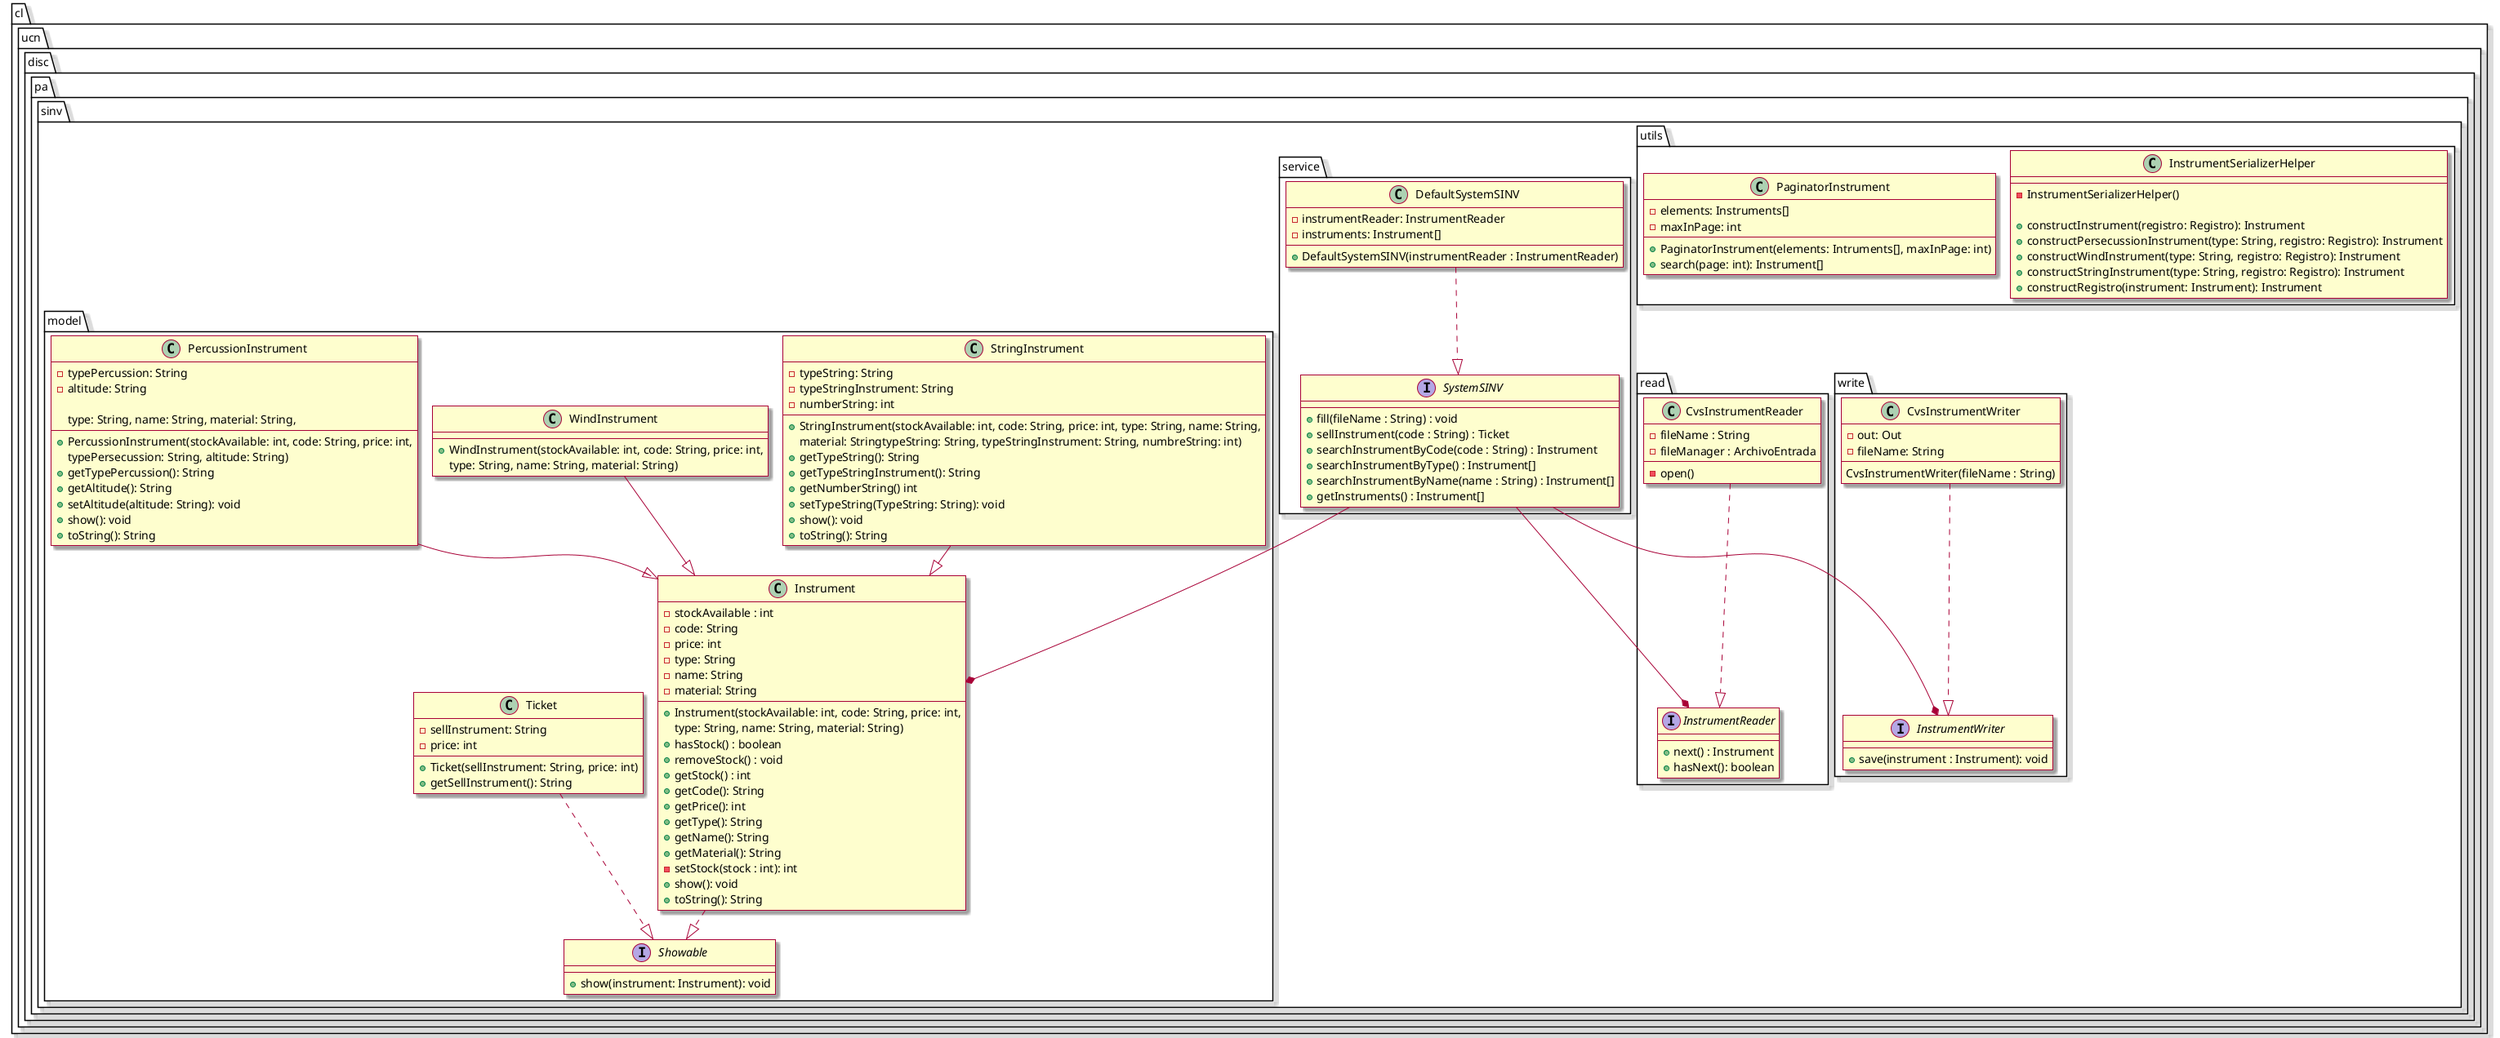 @startuml
!pragma layout smetana
skin rose

package cl.ucn.disc.pa.sinv {
    package utils {
        class InstrumentSerializerHelper {

            - InstrumentSerializerHelper()

            + constructInstrument(registro: Registro): Instrument
            + constructPersecussionInstrument(type: String, registro: Registro): Instrument
            + constructWindInstrument(type: String, registro: Registro): Instrument
            + constructStringInstrument(type: String, registro: Registro): Instrument
            + constructRegistro(instrument: Instrument): Instrument
        }

        class PaginatorInstrument {
            - elements: Instruments[]
            - maxInPage: int

            + PaginatorInstrument(elements: Intruments[], maxInPage: int)
            + search(page: int): Instrument[]
        }
    }

    package read {
        interface InstrumentReader {
            + next() : Instrument
            + hasNext(): boolean
        }

        class CvsInstrumentReader {
            - fileName : String
            - fileManager : ArchivoEntrada

            - open()
        }
    }

    package write {

        interface InstrumentWriter {
            + save(instrument : Instrument): void
        }

        class CvsInstrumentWriter {
            - out: Out
            - fileName: String

            CvsInstrumentWriter(fileName : String)
        }


    }

    package service {
        interface SystemSINV {
            + fill(fileName : String) : void
            + sellInstrument(code : String) : Ticket
            + searchInstrumentByCode(code : String) : Instrument
            + searchInstrumentByType() : Instrument[]
            + searchInstrumentByName(name : String) : Instrument[]
            + getInstruments() : Instrument[]
        }

        class DefaultSystemSINV {
            - instrumentReader: InstrumentReader
            - instruments: Instrument[]

            + DefaultSystemSINV(instrumentReader : InstrumentReader)

        }

    }

    package model {
        class Instrument {
            - stockAvailable : int
            - code: String
            - price: int
            - type: String
            - name: String
            - material: String

            + Instrument(stockAvailable: int, code: String, price: int,
             type: String, name: String, material: String)
            + hasStock() : boolean
            + removeStock() : void
            + getStock() : int
            + getCode(): String
            + getPrice(): int
            + getType(): String
            + getName(): String
            + getMaterial(): String
            - setStock(stock : int): int
            + show(): void
            + toString(): String

        }

        class StringInstrument {
            - typeString: String
            - typeStringInstrument: String
            - numberString: int

            + StringInstrument(stockAvailable: int, code: String, price: int, type: String, name: String,
            material: StringtypeString: String, typeStringInstrument: String, numbreString: int)
            + getTypeString(): String
            + getTypeStringInstrument(): String
            + getNumberString() int
            + setTypeString(TypeString: String): void
            + show(): void
            + toString(): String
        }

        class WindInstrument {

            + WindInstrument(stockAvailable: int, code: String, price: int,
                                          type: String, name: String, material: String)


        }

        class PercussionInstrument {
            - typePercussion: String
            - altitude: String

            + PercussionInstrument(stockAvailable: int, code: String, price: int,
                                   type: String, name: String, material: String,
                                   typePersecussion: String, altitude: String)
            + getTypePercussion(): String
            + getAltitude(): String
            + setAltitude(altitude: String): void
            + show(): void
            + toString(): String
        }

        interface Showable {
            + show(instrument: Instrument): void
        }

        class Ticket {
            - sellInstrument: String
            - price: int

            + Ticket(sellInstrument: String, price: int)
            + getSellInstrument(): String

        }

    }

}

Instrument ..|> Showable
Ticket ..|> Showable
WindInstrument --|> Instrument
StringInstrument --|> Instrument
PercussionInstrument --|> Instrument

DefaultSystemSINV ..|> SystemSINV

CvsInstrumentWriter ..|> InstrumentWriter

CvsInstrumentReader ..|> InstrumentReader

SystemSINV --* Instrument
SystemSINV --* InstrumentWriter
SystemSINV --* InstrumentReader

@enduml